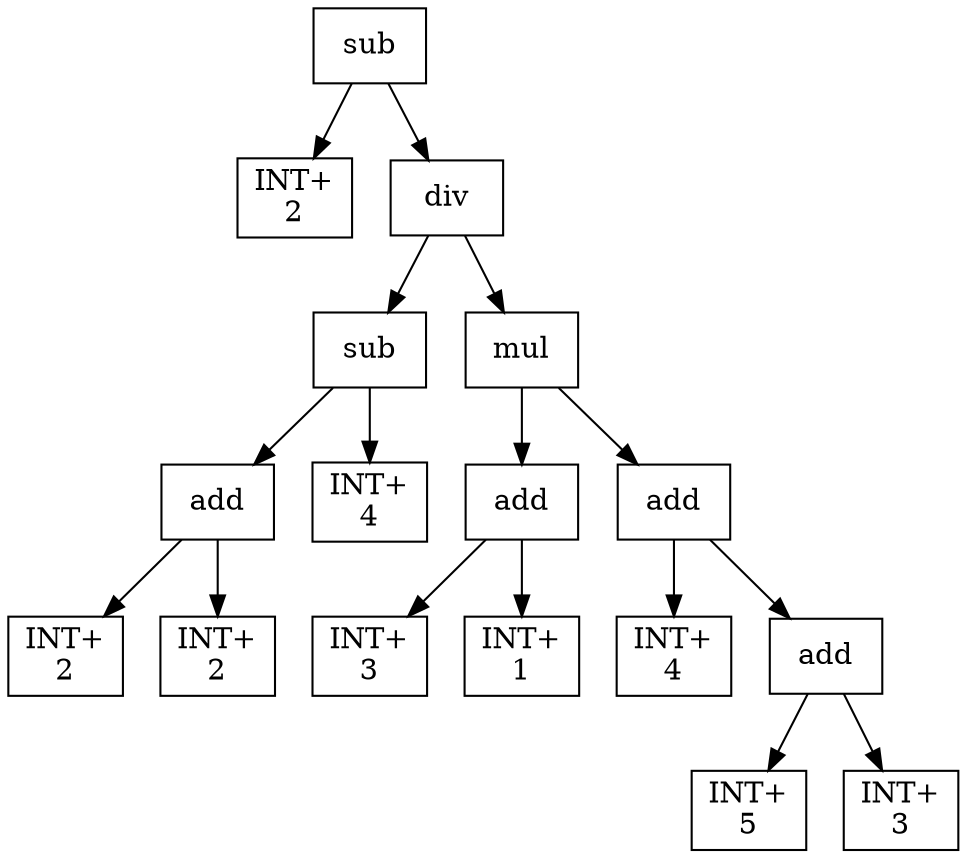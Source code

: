 digraph expr {
  node [shape=box];
  n1 [label="sub"];
  n2 [label="INT+\n2"];
  n3 [label="div"];
  n4 [label="sub"];
  n5 [label="add"];
  n6 [label="INT+\n2"];
  n7 [label="INT+\n2"];
  n5 -> n6;
  n5 -> n7;
  n8 [label="INT+\n4"];
  n4 -> n5;
  n4 -> n8;
  n9 [label="mul"];
  n10 [label="add"];
  n11 [label="INT+\n3"];
  n12 [label="INT+\n1"];
  n10 -> n11;
  n10 -> n12;
  n13 [label="add"];
  n14 [label="INT+\n4"];
  n15 [label="add"];
  n16 [label="INT+\n5"];
  n17 [label="INT+\n3"];
  n15 -> n16;
  n15 -> n17;
  n13 -> n14;
  n13 -> n15;
  n9 -> n10;
  n9 -> n13;
  n3 -> n4;
  n3 -> n9;
  n1 -> n2;
  n1 -> n3;
}